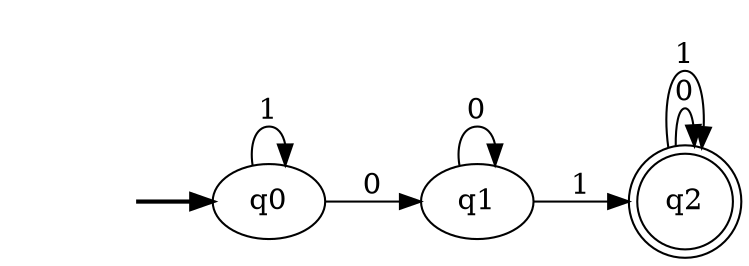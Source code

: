 digraph { 
rankdir=LR; 
fake [style=invisible] 
fake -> q0 [style=bold] 
q0 [root=true] 
q1 
q2 [shape=doublecircle] 
q1 -> q1 [ label = 0 ];
q1 -> q2 [ label = 1 ];
q2 -> q2 [ label = 0 ];
q2 -> q2 [ label = 1 ];
q0 -> q1 [ label = 0 ];
q0 -> q0 [ label = 1 ];
}